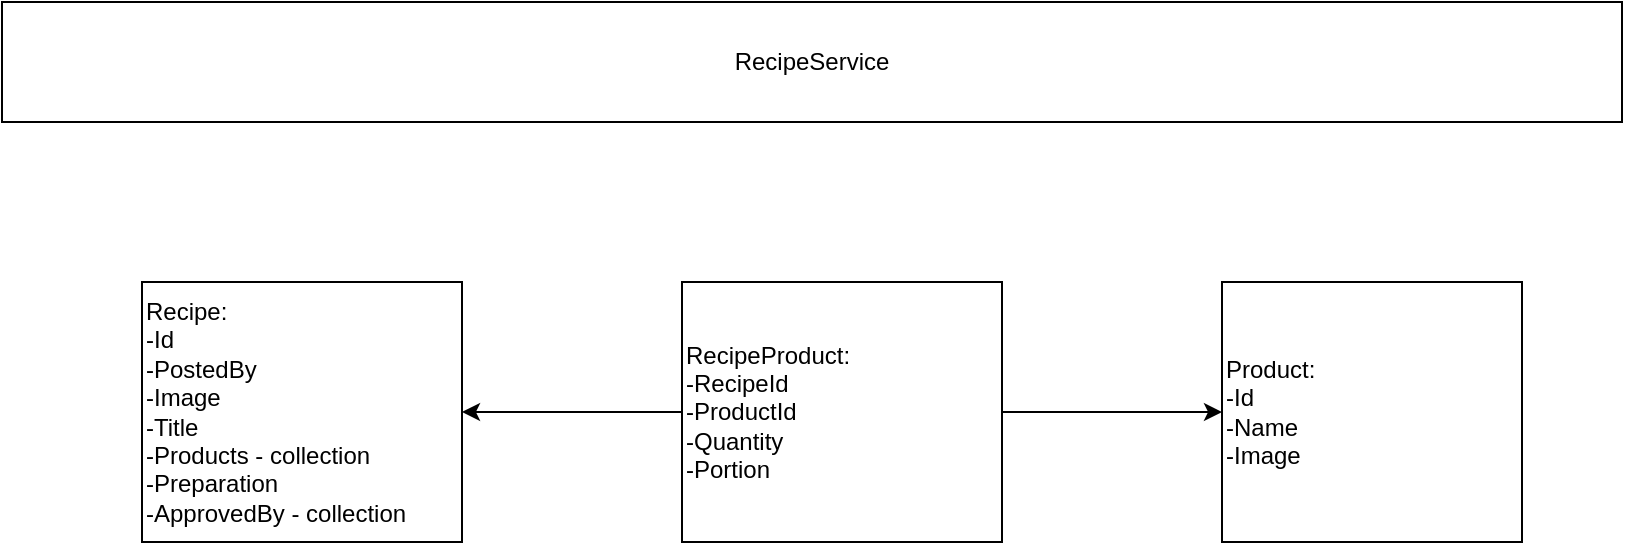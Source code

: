 <mxfile version="24.2.5" type="device">
  <diagram name="Страница-1" id="lXZr69fEtv8op0BBBUZE">
    <mxGraphModel dx="2074" dy="1098" grid="1" gridSize="10" guides="1" tooltips="1" connect="1" arrows="1" fold="1" page="1" pageScale="1" pageWidth="827" pageHeight="1169" math="0" shadow="0">
      <root>
        <mxCell id="0" />
        <mxCell id="1" parent="0" />
        <mxCell id="2w9o94J1kdJWiXFDAASa-1" value="RecipeService" style="rounded=0;whiteSpace=wrap;html=1;" vertex="1" parent="1">
          <mxGeometry x="10" y="20" width="810" height="60" as="geometry" />
        </mxCell>
        <mxCell id="2w9o94J1kdJWiXFDAASa-2" value="&lt;div&gt;Recipe:&lt;/div&gt;&lt;div&gt;-Id&lt;/div&gt;&lt;div&gt;-PostedBy&lt;/div&gt;&lt;div&gt;-Image&lt;/div&gt;&lt;div&gt;-Title&lt;/div&gt;&lt;div&gt;-Products - collection&lt;/div&gt;&lt;div&gt;-Preparation&lt;/div&gt;&lt;div&gt;-ApprovedBy - collection&lt;/div&gt;" style="rounded=0;whiteSpace=wrap;html=1;align=left;" vertex="1" parent="1">
          <mxGeometry x="80" y="160" width="160" height="130" as="geometry" />
        </mxCell>
        <mxCell id="2w9o94J1kdJWiXFDAASa-3" value="Product:&lt;div&gt;-Id&lt;/div&gt;&lt;div&gt;-Name&lt;/div&gt;&lt;div&gt;-Image&lt;/div&gt;" style="rounded=0;whiteSpace=wrap;html=1;align=left;" vertex="1" parent="1">
          <mxGeometry x="620" y="160" width="150" height="130" as="geometry" />
        </mxCell>
        <mxCell id="2w9o94J1kdJWiXFDAASa-7" value="" style="edgeStyle=orthogonalEdgeStyle;rounded=0;orthogonalLoop=1;jettySize=auto;html=1;" edge="1" parent="1" source="2w9o94J1kdJWiXFDAASa-4" target="2w9o94J1kdJWiXFDAASa-2">
          <mxGeometry relative="1" as="geometry">
            <Array as="points">
              <mxPoint x="270" y="225" />
              <mxPoint x="270" y="225" />
            </Array>
          </mxGeometry>
        </mxCell>
        <mxCell id="2w9o94J1kdJWiXFDAASa-8" value="" style="edgeStyle=orthogonalEdgeStyle;rounded=0;orthogonalLoop=1;jettySize=auto;html=1;" edge="1" parent="1" source="2w9o94J1kdJWiXFDAASa-4" target="2w9o94J1kdJWiXFDAASa-3">
          <mxGeometry relative="1" as="geometry" />
        </mxCell>
        <mxCell id="2w9o94J1kdJWiXFDAASa-4" value="RecipeProduct:&lt;div&gt;-RecipeId&lt;/div&gt;&lt;div&gt;-ProductId&lt;/div&gt;&lt;div&gt;-Quantity&lt;/div&gt;&lt;div&gt;-Portion&lt;/div&gt;" style="rounded=0;whiteSpace=wrap;html=1;align=left;" vertex="1" parent="1">
          <mxGeometry x="350" y="160" width="160" height="130" as="geometry" />
        </mxCell>
      </root>
    </mxGraphModel>
  </diagram>
</mxfile>
